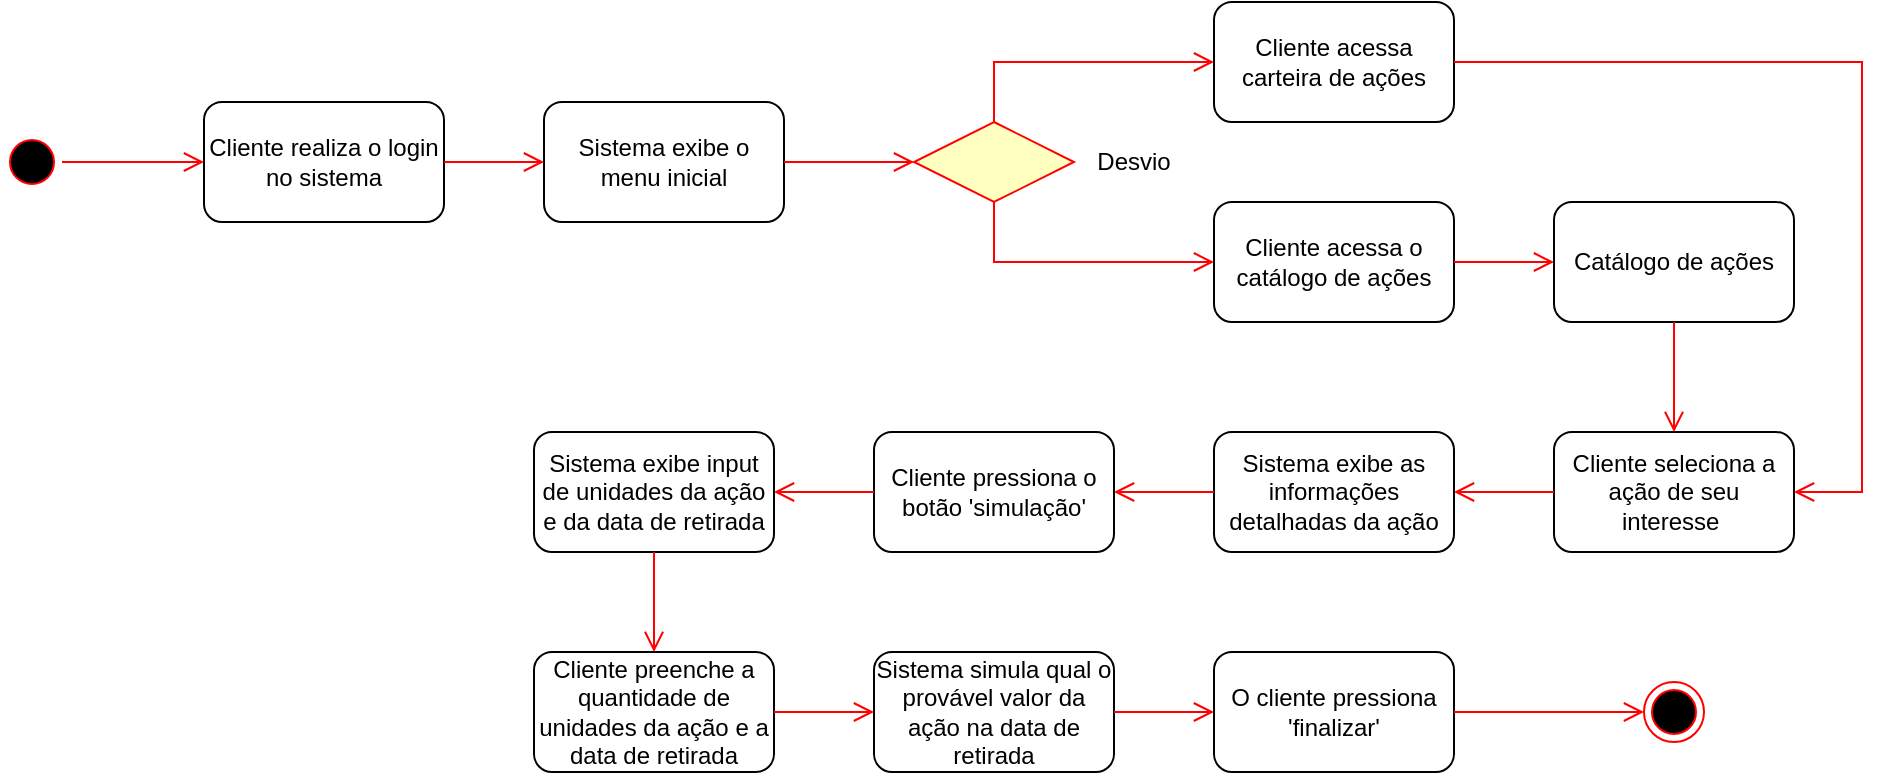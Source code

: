 <mxfile version="24.7.17">
  <diagram name="Página-1" id="YWbWnNPhj2W-oV9U3KXU">
    <mxGraphModel dx="1356" dy="501" grid="1" gridSize="10" guides="1" tooltips="1" connect="1" arrows="1" fold="1" page="1" pageScale="1" pageWidth="827" pageHeight="1169" math="0" shadow="0">
      <root>
        <mxCell id="0" />
        <mxCell id="1" parent="0" />
        <mxCell id="m48hmGOw6F_rMbuYov7B-3" value="Cliente realiza o login no sistema" style="rounded=1;whiteSpace=wrap;html=1;" vertex="1" parent="1">
          <mxGeometry x="431" y="78" width="120" height="60" as="geometry" />
        </mxCell>
        <mxCell id="m48hmGOw6F_rMbuYov7B-4" value="" style="ellipse;html=1;shape=startState;fillColor=#000000;strokeColor=#ff0000;" vertex="1" parent="1">
          <mxGeometry x="330" y="93" width="30" height="30" as="geometry" />
        </mxCell>
        <mxCell id="m48hmGOw6F_rMbuYov7B-5" value="" style="edgeStyle=orthogonalEdgeStyle;html=1;verticalAlign=bottom;endArrow=open;endSize=8;strokeColor=#ff0000;rounded=0;exitX=1;exitY=0.5;exitDx=0;exitDy=0;entryX=0;entryY=0.5;entryDx=0;entryDy=0;" edge="1" source="m48hmGOw6F_rMbuYov7B-4" parent="1" target="m48hmGOw6F_rMbuYov7B-3">
          <mxGeometry relative="1" as="geometry">
            <mxPoint x="345" y="183" as="targetPoint" />
          </mxGeometry>
        </mxCell>
        <mxCell id="m48hmGOw6F_rMbuYov7B-6" value="Sistema exibe o menu inicial" style="rounded=1;whiteSpace=wrap;html=1;" vertex="1" parent="1">
          <mxGeometry x="601" y="78" width="120" height="60" as="geometry" />
        </mxCell>
        <mxCell id="m48hmGOw6F_rMbuYov7B-7" value="" style="edgeStyle=orthogonalEdgeStyle;html=1;verticalAlign=bottom;endArrow=open;endSize=8;strokeColor=#ff0000;rounded=0;exitX=1;exitY=0.5;exitDx=0;exitDy=0;entryX=0;entryY=0.5;entryDx=0;entryDy=0;" edge="1" parent="1" source="m48hmGOw6F_rMbuYov7B-3" target="m48hmGOw6F_rMbuYov7B-6">
          <mxGeometry relative="1" as="geometry">
            <mxPoint x="441" y="118" as="targetPoint" />
            <mxPoint x="371" y="118" as="sourcePoint" />
          </mxGeometry>
        </mxCell>
        <mxCell id="m48hmGOw6F_rMbuYov7B-26" value="Cliente acessa o catálogo de ações" style="rounded=1;whiteSpace=wrap;html=1;" vertex="1" parent="1">
          <mxGeometry x="936" y="128" width="120" height="60" as="geometry" />
        </mxCell>
        <mxCell id="m48hmGOw6F_rMbuYov7B-27" value="Catálogo de ações" style="rounded=1;whiteSpace=wrap;html=1;" vertex="1" parent="1">
          <mxGeometry x="1106" y="128" width="120" height="60" as="geometry" />
        </mxCell>
        <mxCell id="m48hmGOw6F_rMbuYov7B-28" value="Cliente seleciona a ação de seu interesse&amp;nbsp;" style="rounded=1;whiteSpace=wrap;html=1;" vertex="1" parent="1">
          <mxGeometry x="1106" y="243" width="120" height="60" as="geometry" />
        </mxCell>
        <mxCell id="m48hmGOw6F_rMbuYov7B-29" value="Sistema exibe as informações detalhadas da ação" style="rounded=1;whiteSpace=wrap;html=1;" vertex="1" parent="1">
          <mxGeometry x="936" y="243" width="120" height="60" as="geometry" />
        </mxCell>
        <mxCell id="m48hmGOw6F_rMbuYov7B-30" value="Cliente pressiona o botão &#39;simulação&#39;" style="rounded=1;whiteSpace=wrap;html=1;" vertex="1" parent="1">
          <mxGeometry x="766" y="243" width="120" height="60" as="geometry" />
        </mxCell>
        <mxCell id="m48hmGOw6F_rMbuYov7B-31" value="Sistema exibe input de unidades da ação e da data de retirada" style="rounded=1;whiteSpace=wrap;html=1;" vertex="1" parent="1">
          <mxGeometry x="596" y="243" width="120" height="60" as="geometry" />
        </mxCell>
        <mxCell id="m48hmGOw6F_rMbuYov7B-32" value="Sistema simula qual o provável valor da ação na data de retirada" style="rounded=1;whiteSpace=wrap;html=1;" vertex="1" parent="1">
          <mxGeometry x="766" y="353" width="120" height="60" as="geometry" />
        </mxCell>
        <mxCell id="m48hmGOw6F_rMbuYov7B-41" value="" style="edgeStyle=orthogonalEdgeStyle;html=1;verticalAlign=bottom;endArrow=open;endSize=8;strokeColor=#ff0000;rounded=0;exitX=1;exitY=0.5;exitDx=0;exitDy=0;entryX=0;entryY=0.5;entryDx=0;entryDy=0;" edge="1" parent="1" source="m48hmGOw6F_rMbuYov7B-26" target="m48hmGOw6F_rMbuYov7B-27">
          <mxGeometry relative="1" as="geometry">
            <mxPoint x="946" y="168" as="targetPoint" />
            <mxPoint x="896" y="168" as="sourcePoint" />
          </mxGeometry>
        </mxCell>
        <mxCell id="m48hmGOw6F_rMbuYov7B-42" value="" style="edgeStyle=orthogonalEdgeStyle;html=1;verticalAlign=bottom;endArrow=open;endSize=8;strokeColor=#ff0000;rounded=0;exitX=0.5;exitY=1;exitDx=0;exitDy=0;entryX=0.5;entryY=0;entryDx=0;entryDy=0;" edge="1" parent="1" source="m48hmGOw6F_rMbuYov7B-27" target="m48hmGOw6F_rMbuYov7B-28">
          <mxGeometry relative="1" as="geometry">
            <mxPoint x="956" y="178" as="targetPoint" />
            <mxPoint x="906" y="178" as="sourcePoint" />
          </mxGeometry>
        </mxCell>
        <mxCell id="m48hmGOw6F_rMbuYov7B-43" value="" style="edgeStyle=orthogonalEdgeStyle;html=1;verticalAlign=bottom;endArrow=open;endSize=8;strokeColor=#ff0000;rounded=0;exitX=0;exitY=0.5;exitDx=0;exitDy=0;entryX=1;entryY=0.5;entryDx=0;entryDy=0;" edge="1" parent="1" source="m48hmGOw6F_rMbuYov7B-28" target="m48hmGOw6F_rMbuYov7B-29">
          <mxGeometry relative="1" as="geometry">
            <mxPoint x="966" y="188" as="targetPoint" />
            <mxPoint x="916" y="188" as="sourcePoint" />
          </mxGeometry>
        </mxCell>
        <mxCell id="m48hmGOw6F_rMbuYov7B-44" value="" style="edgeStyle=orthogonalEdgeStyle;html=1;verticalAlign=bottom;endArrow=open;endSize=8;strokeColor=#ff0000;rounded=0;exitX=0;exitY=0.5;exitDx=0;exitDy=0;entryX=1;entryY=0.5;entryDx=0;entryDy=0;" edge="1" parent="1" source="m48hmGOw6F_rMbuYov7B-29" target="m48hmGOw6F_rMbuYov7B-30">
          <mxGeometry relative="1" as="geometry">
            <mxPoint x="976" y="198" as="targetPoint" />
            <mxPoint x="926" y="198" as="sourcePoint" />
          </mxGeometry>
        </mxCell>
        <mxCell id="m48hmGOw6F_rMbuYov7B-45" value="" style="edgeStyle=orthogonalEdgeStyle;html=1;verticalAlign=bottom;endArrow=open;endSize=8;strokeColor=#ff0000;rounded=0;exitX=0;exitY=0.5;exitDx=0;exitDy=0;entryX=1;entryY=0.5;entryDx=0;entryDy=0;" edge="1" parent="1" source="m48hmGOw6F_rMbuYov7B-30" target="m48hmGOw6F_rMbuYov7B-31">
          <mxGeometry relative="1" as="geometry">
            <mxPoint x="986" y="208" as="targetPoint" />
            <mxPoint x="936" y="208" as="sourcePoint" />
          </mxGeometry>
        </mxCell>
        <mxCell id="m48hmGOw6F_rMbuYov7B-54" value="" style="ellipse;html=1;shape=endState;fillColor=#000000;strokeColor=#ff0000;" vertex="1" parent="1">
          <mxGeometry x="1151" y="368" width="30" height="30" as="geometry" />
        </mxCell>
        <mxCell id="m48hmGOw6F_rMbuYov7B-57" value="Cliente preenche a quantidade de unidades da ação e a data de retirada" style="rounded=1;whiteSpace=wrap;html=1;" vertex="1" parent="1">
          <mxGeometry x="596" y="353" width="120" height="60" as="geometry" />
        </mxCell>
        <mxCell id="m48hmGOw6F_rMbuYov7B-58" value="" style="edgeStyle=orthogonalEdgeStyle;html=1;verticalAlign=bottom;endArrow=open;endSize=8;strokeColor=#ff0000;rounded=0;exitX=0.5;exitY=1;exitDx=0;exitDy=0;entryX=0.5;entryY=0;entryDx=0;entryDy=0;" edge="1" parent="1" source="m48hmGOw6F_rMbuYov7B-31" target="m48hmGOw6F_rMbuYov7B-57">
          <mxGeometry relative="1" as="geometry">
            <mxPoint x="726" y="283" as="targetPoint" />
            <mxPoint x="776" y="283" as="sourcePoint" />
          </mxGeometry>
        </mxCell>
        <mxCell id="m48hmGOw6F_rMbuYov7B-59" value="" style="edgeStyle=orthogonalEdgeStyle;html=1;verticalAlign=bottom;endArrow=open;endSize=8;strokeColor=#ff0000;rounded=0;exitX=1;exitY=0.5;exitDx=0;exitDy=0;entryX=0;entryY=0.5;entryDx=0;entryDy=0;" edge="1" parent="1" source="m48hmGOw6F_rMbuYov7B-57" target="m48hmGOw6F_rMbuYov7B-32">
          <mxGeometry relative="1" as="geometry">
            <mxPoint x="736" y="293" as="targetPoint" />
            <mxPoint x="786" y="293" as="sourcePoint" />
          </mxGeometry>
        </mxCell>
        <mxCell id="m48hmGOw6F_rMbuYov7B-60" value="O cliente pressiona &#39;finalizar&#39;" style="rounded=1;whiteSpace=wrap;html=1;" vertex="1" parent="1">
          <mxGeometry x="936" y="353" width="120" height="60" as="geometry" />
        </mxCell>
        <mxCell id="m48hmGOw6F_rMbuYov7B-61" value="" style="edgeStyle=orthogonalEdgeStyle;html=1;verticalAlign=bottom;endArrow=open;endSize=8;strokeColor=#ff0000;rounded=0;exitX=1;exitY=0.5;exitDx=0;exitDy=0;entryX=0;entryY=0.5;entryDx=0;entryDy=0;" edge="1" parent="1" source="m48hmGOw6F_rMbuYov7B-32" target="m48hmGOw6F_rMbuYov7B-60">
          <mxGeometry relative="1" as="geometry">
            <mxPoint x="776" y="393" as="targetPoint" />
            <mxPoint x="726" y="393" as="sourcePoint" />
          </mxGeometry>
        </mxCell>
        <mxCell id="m48hmGOw6F_rMbuYov7B-62" value="" style="edgeStyle=orthogonalEdgeStyle;html=1;verticalAlign=bottom;endArrow=open;endSize=8;strokeColor=#ff0000;rounded=0;exitX=1;exitY=0.5;exitDx=0;exitDy=0;entryX=0;entryY=0.5;entryDx=0;entryDy=0;" edge="1" parent="1" source="m48hmGOw6F_rMbuYov7B-60" target="m48hmGOw6F_rMbuYov7B-54">
          <mxGeometry relative="1" as="geometry">
            <mxPoint x="786" y="403" as="targetPoint" />
            <mxPoint x="736" y="403" as="sourcePoint" />
          </mxGeometry>
        </mxCell>
        <mxCell id="m48hmGOw6F_rMbuYov7B-63" value="" style="rhombus;whiteSpace=wrap;html=1;fontColor=#000000;fillColor=#ffffc0;strokeColor=#ff0000;" vertex="1" parent="1">
          <mxGeometry x="786" y="88" width="80" height="40" as="geometry" />
        </mxCell>
        <mxCell id="m48hmGOw6F_rMbuYov7B-68" value="Cliente acessa carteira de ações" style="rounded=1;whiteSpace=wrap;html=1;" vertex="1" parent="1">
          <mxGeometry x="936" y="28" width="120" height="60" as="geometry" />
        </mxCell>
        <mxCell id="m48hmGOw6F_rMbuYov7B-69" value="" style="edgeStyle=orthogonalEdgeStyle;html=1;verticalAlign=bottom;endArrow=open;endSize=8;strokeColor=#ff0000;rounded=0;exitX=1;exitY=0.5;exitDx=0;exitDy=0;entryX=0;entryY=0.5;entryDx=0;entryDy=0;" edge="1" parent="1" source="m48hmGOw6F_rMbuYov7B-6" target="m48hmGOw6F_rMbuYov7B-63">
          <mxGeometry relative="1" as="geometry">
            <mxPoint x="1116" y="168" as="targetPoint" />
            <mxPoint x="1066" y="168" as="sourcePoint" />
          </mxGeometry>
        </mxCell>
        <mxCell id="m48hmGOw6F_rMbuYov7B-70" value="" style="edgeStyle=orthogonalEdgeStyle;html=1;verticalAlign=bottom;endArrow=open;endSize=8;strokeColor=#ff0000;rounded=0;exitX=0.5;exitY=0;exitDx=0;exitDy=0;entryX=0;entryY=0.5;entryDx=0;entryDy=0;" edge="1" parent="1" source="m48hmGOw6F_rMbuYov7B-63" target="m48hmGOw6F_rMbuYov7B-68">
          <mxGeometry relative="1" as="geometry">
            <mxPoint x="1126" y="178" as="targetPoint" />
            <mxPoint x="1076" y="178" as="sourcePoint" />
          </mxGeometry>
        </mxCell>
        <mxCell id="m48hmGOw6F_rMbuYov7B-71" value="" style="edgeStyle=orthogonalEdgeStyle;html=1;verticalAlign=bottom;endArrow=open;endSize=8;strokeColor=#ff0000;rounded=0;exitX=0.5;exitY=1;exitDx=0;exitDy=0;entryX=0;entryY=0.5;entryDx=0;entryDy=0;" edge="1" parent="1" source="m48hmGOw6F_rMbuYov7B-63" target="m48hmGOw6F_rMbuYov7B-26">
          <mxGeometry relative="1" as="geometry">
            <mxPoint x="1136" y="188" as="targetPoint" />
            <mxPoint x="1086" y="188" as="sourcePoint" />
          </mxGeometry>
        </mxCell>
        <mxCell id="m48hmGOw6F_rMbuYov7B-72" value="" style="edgeStyle=orthogonalEdgeStyle;html=1;verticalAlign=bottom;endArrow=open;endSize=8;strokeColor=#ff0000;rounded=0;exitX=1;exitY=0.5;exitDx=0;exitDy=0;entryX=1;entryY=0.5;entryDx=0;entryDy=0;" edge="1" parent="1" source="m48hmGOw6F_rMbuYov7B-68" target="m48hmGOw6F_rMbuYov7B-28">
          <mxGeometry relative="1" as="geometry">
            <mxPoint x="1146" y="198" as="targetPoint" />
            <mxPoint x="1096" y="198" as="sourcePoint" />
            <Array as="points">
              <mxPoint x="1260" y="58" />
              <mxPoint x="1260" y="273" />
            </Array>
          </mxGeometry>
        </mxCell>
        <mxCell id="m48hmGOw6F_rMbuYov7B-73" value="Desvio" style="text;html=1;align=center;verticalAlign=middle;whiteSpace=wrap;rounded=0;" vertex="1" parent="1">
          <mxGeometry x="866" y="93" width="60" height="30" as="geometry" />
        </mxCell>
      </root>
    </mxGraphModel>
  </diagram>
</mxfile>
